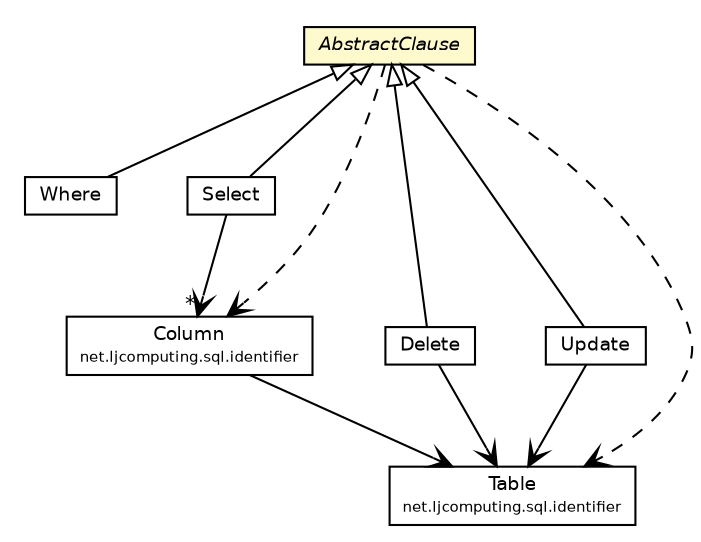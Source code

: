 #!/usr/local/bin/dot
#
# Class diagram 
# Generated by UMLGraph version R5_6 (http://www.umlgraph.org/)
#

digraph G {
	edge [fontname="Helvetica",fontsize=10,labelfontname="Helvetica",labelfontsize=10];
	node [fontname="Helvetica",fontsize=10,shape=plaintext];
	nodesep=0.25;
	ranksep=0.5;
	// net.ljcomputing.sql.clause.AbstractClause
	c118 [label=<<table title="net.ljcomputing.sql.clause.AbstractClause" border="0" cellborder="1" cellspacing="0" cellpadding="2" port="p" bgcolor="lemonChiffon" href="./AbstractClause.html">
		<tr><td><table border="0" cellspacing="0" cellpadding="1">
<tr><td align="center" balign="center"><font face="Helvetica-Oblique"> AbstractClause </font></td></tr>
		</table></td></tr>
		</table>>, URL="./AbstractClause.html", fontname="Helvetica", fontcolor="black", fontsize=9.0];
	// net.ljcomputing.sql.clause.Where
	c123 [label=<<table title="net.ljcomputing.sql.clause.Where" border="0" cellborder="1" cellspacing="0" cellpadding="2" port="p" href="./Where.html">
		<tr><td><table border="0" cellspacing="0" cellpadding="1">
<tr><td align="center" balign="center"> Where </td></tr>
		</table></td></tr>
		</table>>, URL="./Where.html", fontname="Helvetica", fontcolor="black", fontsize=9.0];
	// net.ljcomputing.sql.clause.Select
	c126 [label=<<table title="net.ljcomputing.sql.clause.Select" border="0" cellborder="1" cellspacing="0" cellpadding="2" port="p" href="./Select.html">
		<tr><td><table border="0" cellspacing="0" cellpadding="1">
<tr><td align="center" balign="center"> Select </td></tr>
		</table></td></tr>
		</table>>, URL="./Select.html", fontname="Helvetica", fontcolor="black", fontsize=9.0];
	// net.ljcomputing.sql.clause.Delete
	c132 [label=<<table title="net.ljcomputing.sql.clause.Delete" border="0" cellborder="1" cellspacing="0" cellpadding="2" port="p" href="./Delete.html">
		<tr><td><table border="0" cellspacing="0" cellpadding="1">
<tr><td align="center" balign="center"> Delete </td></tr>
		</table></td></tr>
		</table>>, URL="./Delete.html", fontname="Helvetica", fontcolor="black", fontsize=9.0];
	// net.ljcomputing.sql.clause.Update
	c134 [label=<<table title="net.ljcomputing.sql.clause.Update" border="0" cellborder="1" cellspacing="0" cellpadding="2" port="p" href="./Update.html">
		<tr><td><table border="0" cellspacing="0" cellpadding="1">
<tr><td align="center" balign="center"> Update </td></tr>
		</table></td></tr>
		</table>>, URL="./Update.html", fontname="Helvetica", fontcolor="black", fontsize=9.0];
	// net.ljcomputing.sql.identifier.Column
	c146 [label=<<table title="net.ljcomputing.sql.identifier.Column" border="0" cellborder="1" cellspacing="0" cellpadding="2" port="p" href="../identifier/Column.html">
		<tr><td><table border="0" cellspacing="0" cellpadding="1">
<tr><td align="center" balign="center"> Column </td></tr>
<tr><td align="center" balign="center"><font point-size="7.0"> net.ljcomputing.sql.identifier </font></td></tr>
		</table></td></tr>
		</table>>, URL="../identifier/Column.html", fontname="Helvetica", fontcolor="black", fontsize=9.0];
	// net.ljcomputing.sql.identifier.Table
	c148 [label=<<table title="net.ljcomputing.sql.identifier.Table" border="0" cellborder="1" cellspacing="0" cellpadding="2" port="p" href="../identifier/Table.html">
		<tr><td><table border="0" cellspacing="0" cellpadding="1">
<tr><td align="center" balign="center"> Table </td></tr>
<tr><td align="center" balign="center"><font point-size="7.0"> net.ljcomputing.sql.identifier </font></td></tr>
		</table></td></tr>
		</table>>, URL="../identifier/Table.html", fontname="Helvetica", fontcolor="black", fontsize=9.0];
	//net.ljcomputing.sql.clause.Where extends net.ljcomputing.sql.clause.AbstractClause
	c118:p -> c123:p [dir=back,arrowtail=empty];
	//net.ljcomputing.sql.clause.Select extends net.ljcomputing.sql.clause.AbstractClause
	c118:p -> c126:p [dir=back,arrowtail=empty];
	//net.ljcomputing.sql.clause.Delete extends net.ljcomputing.sql.clause.AbstractClause
	c118:p -> c132:p [dir=back,arrowtail=empty];
	//net.ljcomputing.sql.clause.Update extends net.ljcomputing.sql.clause.AbstractClause
	c118:p -> c134:p [dir=back,arrowtail=empty];
	// net.ljcomputing.sql.clause.Select NAVASSOC net.ljcomputing.sql.identifier.Column
	c126:p -> c146:p [taillabel="", label="", headlabel="*", fontname="Helvetica", fontcolor="black", fontsize=10.0, color="black", arrowhead=open];
	// net.ljcomputing.sql.clause.Delete NAVASSOC net.ljcomputing.sql.identifier.Table
	c132:p -> c148:p [taillabel="", label="", headlabel="", fontname="Helvetica", fontcolor="black", fontsize=10.0, color="black", arrowhead=open];
	// net.ljcomputing.sql.clause.Update NAVASSOC net.ljcomputing.sql.identifier.Table
	c134:p -> c148:p [taillabel="", label="", headlabel="", fontname="Helvetica", fontcolor="black", fontsize=10.0, color="black", arrowhead=open];
	// net.ljcomputing.sql.identifier.Column NAVASSOC net.ljcomputing.sql.identifier.Table
	c146:p -> c148:p [taillabel="", label="", headlabel="", fontname="Helvetica", fontcolor="black", fontsize=10.0, color="black", arrowhead=open];
	// net.ljcomputing.sql.clause.AbstractClause DEPEND net.ljcomputing.sql.identifier.Column
	c118:p -> c146:p [taillabel="", label="", headlabel="", fontname="Helvetica", fontcolor="black", fontsize=10.0, color="black", arrowhead=open, style=dashed];
	// net.ljcomputing.sql.clause.AbstractClause DEPEND net.ljcomputing.sql.identifier.Table
	c118:p -> c148:p [taillabel="", label="", headlabel="", fontname="Helvetica", fontcolor="black", fontsize=10.0, color="black", arrowhead=open, style=dashed];
}

